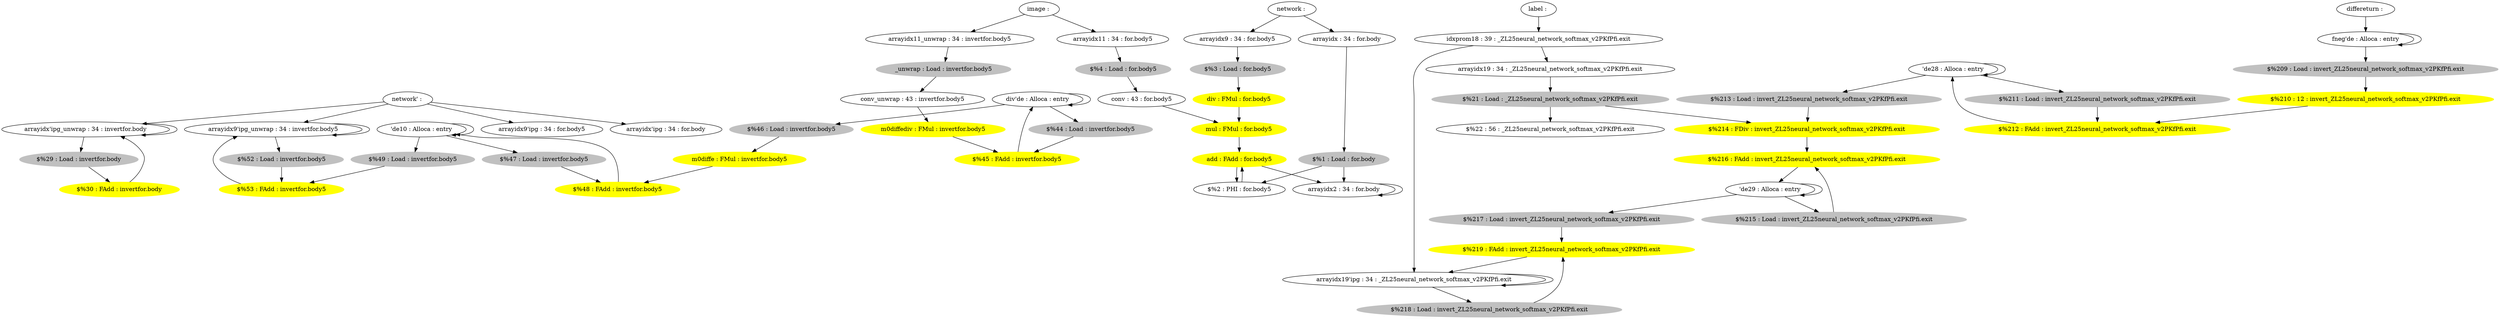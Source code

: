 digraph G {
		"arrayidx'ipg_unwrap : 34 : invertfor.body" -> "$%29 : Load : invertfor.body" 
		"arrayidx'ipg_unwrap : 34 : invertfor.body" -> "arrayidx'ipg_unwrap : 34 : invertfor.body" 
		"arrayidx11_unwrap : 34 : invertfor.body5" -> "_unwrap : Load : invertfor.body5" 
		"conv : 43 : for.body5" -> "mul : FMul : for.body5" 
		"$%21 : Load : _ZL25neural_network_softmax_v2PKfPfi.exit" [color = gray style=filled];
		"$%21 : Load : _ZL25neural_network_softmax_v2PKfPfi.exit" -> "$%214 : FDiv : invert_ZL25neural_network_softmax_v2PKfPfi.exit" 
		"$%21 : Load : _ZL25neural_network_softmax_v2PKfPfi.exit" -> "$%22 : 56 : _ZL25neural_network_softmax_v2PKfPfi.exit" 
		"$%209 : Load : invert_ZL25neural_network_softmax_v2PKfPfi.exit" [color = gray style=filled];
		"$%209 : Load : invert_ZL25neural_network_softmax_v2PKfPfi.exit" -> "$%210 : 12 : invert_ZL25neural_network_softmax_v2PKfPfi.exit" 
		"$%2 : PHI : for.body5" -> "add : FAdd : for.body5" 
		"$%4 : Load : for.body5" [color = gray style=filled];
		"$%4 : Load : for.body5" -> "conv : 43 : for.body5" 
		"arrayidx19'ipg : 34 : _ZL25neural_network_softmax_v2PKfPfi.exit" -> "arrayidx19'ipg : 34 : _ZL25neural_network_softmax_v2PKfPfi.exit" 
		"arrayidx19'ipg : 34 : _ZL25neural_network_softmax_v2PKfPfi.exit" -> "$%218 : Load : invert_ZL25neural_network_softmax_v2PKfPfi.exit" 
		"arrayidx19 : 34 : _ZL25neural_network_softmax_v2PKfPfi.exit" -> "$%21 : Load : _ZL25neural_network_softmax_v2PKfPfi.exit" 
		"div : FMul : for.body5" [color = yellow style=filled];
		"div : FMul : for.body5" -> "mul : FMul : for.body5" 
		"mul : FMul : for.body5" [color = yellow style=filled];
		"mul : FMul : for.body5" -> "add : FAdd : for.body5" 
		"arrayidx : 34 : for.body" -> "$%1 : Load : for.body" 
		"'de10 : Alloca : entry" -> "'de10 : Alloca : entry" 
		"'de10 : Alloca : entry" -> "$%49 : Load : invertfor.body5" 
		"'de10 : Alloca : entry" -> "$%47 : Load : invertfor.body5" 
		"$%47 : Load : invertfor.body5" [color = gray style=filled];
		"$%47 : Load : invertfor.body5" -> "$%48 : FAdd : invertfor.body5" 
		"$%48 : FAdd : invertfor.body5" [color = yellow style=filled];
		"$%48 : FAdd : invertfor.body5" -> "'de10 : Alloca : entry" 
		"$%49 : Load : invertfor.body5" [color = gray style=filled];
		"$%49 : Load : invertfor.body5" -> "$%53 : FAdd : invertfor.body5" 
		"arrayidx9'ipg_unwrap : 34 : invertfor.body5" -> "$%52 : Load : invertfor.body5" 
		"arrayidx9'ipg_unwrap : 34 : invertfor.body5" -> "arrayidx9'ipg_unwrap : 34 : invertfor.body5" 
		"arrayidx9 : 34 : for.body5" -> "$%3 : Load : for.body5" 
		"$%3 : Load : for.body5" [color = gray style=filled];
		"$%3 : Load : for.body5" -> "div : FMul : for.body5" 
		"idxprom18 : 39 : _ZL25neural_network_softmax_v2PKfPfi.exit" -> "arrayidx19'ipg : 34 : _ZL25neural_network_softmax_v2PKfPfi.exit" 
		"idxprom18 : 39 : _ZL25neural_network_softmax_v2PKfPfi.exit" -> "arrayidx19 : 34 : _ZL25neural_network_softmax_v2PKfPfi.exit" 
		"$%1 : Load : for.body" [color = gray style=filled];
		"$%1 : Load : for.body" -> "$%2 : PHI : for.body5" 
		"$%1 : Load : for.body" -> "arrayidx2 : 34 : for.body" 
		"add : FAdd : for.body5" [color = yellow style=filled];
		"add : FAdd : for.body5" -> "$%2 : PHI : for.body5" 
		"add : FAdd : for.body5" -> "arrayidx2 : 34 : for.body" 
		"arrayidx2 : 34 : for.body" -> "arrayidx2 : 34 : for.body" 
		"image : " -> "arrayidx11_unwrap : 34 : invertfor.body5" 
		"image : " -> "arrayidx11 : 34 : for.body5" 
		"network : " -> "arrayidx : 34 : for.body" 
		"network : " -> "arrayidx9 : 34 : for.body5" 
		"network' : " -> "arrayidx9'ipg_unwrap : 34 : invertfor.body5" 
		"network' : " -> "arrayidx9'ipg : 34 : for.body5" 
		"network' : " -> "arrayidx'ipg_unwrap : 34 : invertfor.body" 
		"network' : " -> "arrayidx'ipg : 34 : for.body" 
		"label : " -> "idxprom18 : 39 : _ZL25neural_network_softmax_v2PKfPfi.exit" 
		"differeturn : " -> "fneg'de : Alloca : entry" 
		"arrayidx11 : 34 : for.body5" -> "$%4 : Load : for.body5" 
		"$%29 : Load : invertfor.body" [color = gray style=filled];
		"$%29 : Load : invertfor.body" -> "$%30 : FAdd : invertfor.body" 
		"_unwrap : Load : invertfor.body5" [color = gray style=filled];
		"_unwrap : Load : invertfor.body5" -> "conv_unwrap : 43 : invertfor.body5" 
		"conv_unwrap : 43 : invertfor.body5" -> "m0diffediv : FMul : invertfor.body5" 
		"m0diffediv : FMul : invertfor.body5" [color = yellow style=filled];
		"m0diffediv : FMul : invertfor.body5" -> "$%45 : FAdd : invertfor.body5" 
		"div'de : Alloca : entry" -> "$%46 : Load : invertfor.body5" 
		"div'de : Alloca : entry" -> "$%44 : Load : invertfor.body5" 
		"div'de : Alloca : entry" -> "div'de : Alloca : entry" 
		"$%44 : Load : invertfor.body5" [color = gray style=filled];
		"$%44 : Load : invertfor.body5" -> "$%45 : FAdd : invertfor.body5" 
		"$%45 : FAdd : invertfor.body5" [color = yellow style=filled];
		"$%45 : FAdd : invertfor.body5" -> "div'de : Alloca : entry" 
		"$%46 : Load : invertfor.body5" [color = gray style=filled];
		"$%46 : Load : invertfor.body5" -> "m0diffe : FMul : invertfor.body5" 
		"m0diffe : FMul : invertfor.body5" [color = yellow style=filled];
		"m0diffe : FMul : invertfor.body5" -> "$%48 : FAdd : invertfor.body5" 
		"$%52 : Load : invertfor.body5" [color = gray style=filled];
		"$%52 : Load : invertfor.body5" -> "$%53 : FAdd : invertfor.body5" 
		"$%53 : FAdd : invertfor.body5" [color = yellow style=filled];
		"$%53 : FAdd : invertfor.body5" -> "arrayidx9'ipg_unwrap : 34 : invertfor.body5" 
		"$%30 : FAdd : invertfor.body" [color = yellow style=filled];
		"$%30 : FAdd : invertfor.body" -> "arrayidx'ipg_unwrap : 34 : invertfor.body" 
		"fneg'de : Alloca : entry" -> "$%209 : Load : invert_ZL25neural_network_softmax_v2PKfPfi.exit" 
		"fneg'de : Alloca : entry" -> "fneg'de : Alloca : entry" 
		"$%210 : 12 : invert_ZL25neural_network_softmax_v2PKfPfi.exit" [color = yellow style=filled];
		"$%210 : 12 : invert_ZL25neural_network_softmax_v2PKfPfi.exit" -> "$%212 : FAdd : invert_ZL25neural_network_softmax_v2PKfPfi.exit" 
		"'de28 : Alloca : entry" -> "$%211 : Load : invert_ZL25neural_network_softmax_v2PKfPfi.exit" 
		"'de28 : Alloca : entry" -> "'de28 : Alloca : entry" 
		"'de28 : Alloca : entry" -> "$%213 : Load : invert_ZL25neural_network_softmax_v2PKfPfi.exit" 
		"$%211 : Load : invert_ZL25neural_network_softmax_v2PKfPfi.exit" [color = gray style=filled];
		"$%211 : Load : invert_ZL25neural_network_softmax_v2PKfPfi.exit" -> "$%212 : FAdd : invert_ZL25neural_network_softmax_v2PKfPfi.exit" 
		"$%212 : FAdd : invert_ZL25neural_network_softmax_v2PKfPfi.exit" [color = yellow style=filled];
		"$%212 : FAdd : invert_ZL25neural_network_softmax_v2PKfPfi.exit" -> "'de28 : Alloca : entry" 
		"$%213 : Load : invert_ZL25neural_network_softmax_v2PKfPfi.exit" [color = gray style=filled];
		"$%213 : Load : invert_ZL25neural_network_softmax_v2PKfPfi.exit" -> "$%214 : FDiv : invert_ZL25neural_network_softmax_v2PKfPfi.exit" 
		"$%214 : FDiv : invert_ZL25neural_network_softmax_v2PKfPfi.exit" [color = yellow style=filled];
		"$%214 : FDiv : invert_ZL25neural_network_softmax_v2PKfPfi.exit" -> "$%216 : FAdd : invert_ZL25neural_network_softmax_v2PKfPfi.exit" 
		"'de29 : Alloca : entry" -> "$%217 : Load : invert_ZL25neural_network_softmax_v2PKfPfi.exit" 
		"'de29 : Alloca : entry" -> "$%215 : Load : invert_ZL25neural_network_softmax_v2PKfPfi.exit" 
		"'de29 : Alloca : entry" -> "'de29 : Alloca : entry" 
		"$%215 : Load : invert_ZL25neural_network_softmax_v2PKfPfi.exit" [color = gray style=filled];
		"$%215 : Load : invert_ZL25neural_network_softmax_v2PKfPfi.exit" -> "$%216 : FAdd : invert_ZL25neural_network_softmax_v2PKfPfi.exit" 
		"$%216 : FAdd : invert_ZL25neural_network_softmax_v2PKfPfi.exit" [color = yellow style=filled];
		"$%216 : FAdd : invert_ZL25neural_network_softmax_v2PKfPfi.exit" -> "'de29 : Alloca : entry" 
		"$%217 : Load : invert_ZL25neural_network_softmax_v2PKfPfi.exit" [color = gray style=filled];
		"$%217 : Load : invert_ZL25neural_network_softmax_v2PKfPfi.exit" -> "$%219 : FAdd : invert_ZL25neural_network_softmax_v2PKfPfi.exit" 
		"$%218 : Load : invert_ZL25neural_network_softmax_v2PKfPfi.exit" [color = gray style=filled];
		"$%218 : Load : invert_ZL25neural_network_softmax_v2PKfPfi.exit" -> "$%219 : FAdd : invert_ZL25neural_network_softmax_v2PKfPfi.exit" 
		"$%219 : FAdd : invert_ZL25neural_network_softmax_v2PKfPfi.exit" [color = yellow style=filled];
		"$%219 : FAdd : invert_ZL25neural_network_softmax_v2PKfPfi.exit" -> "arrayidx19'ipg : 34 : _ZL25neural_network_softmax_v2PKfPfi.exit" 
}
